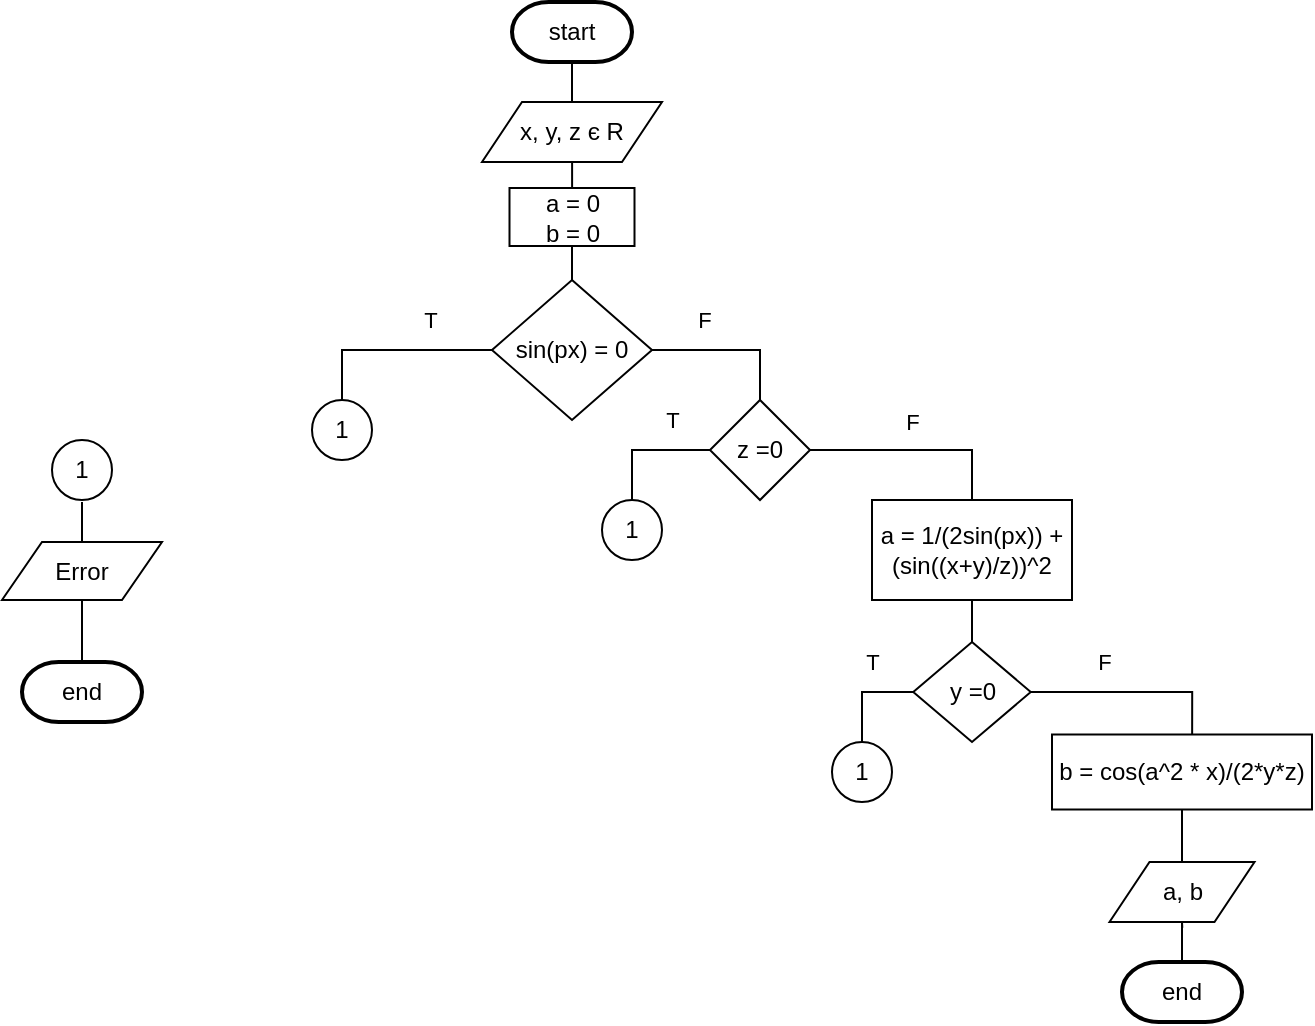 <mxfile version="15.4.0" type="device" pages="2"><diagram id="vWt6jlDBvj-clKWT2z6s" name="Завдання 1 (6)"><mxGraphModel dx="1024" dy="601" grid="1" gridSize="10" guides="1" tooltips="1" connect="1" arrows="1" fold="1" page="1" pageScale="1" pageWidth="827" pageHeight="1169" math="0" shadow="0"><root><mxCell id="0"/><mxCell id="1" parent="0"/><mxCell id="-VEJ-YSN_gJGDtK-avhT-3" value="start" style="strokeWidth=2;html=1;shape=mxgraph.flowchart.terminator;whiteSpace=wrap;hachureGap=4;pointerEvents=0;" parent="1" vertex="1"><mxGeometry x="290" y="30" width="60" height="30" as="geometry"/></mxCell><mxCell id="-VEJ-YSN_gJGDtK-avhT-5" style="edgeStyle=orthogonalEdgeStyle;rounded=0;orthogonalLoop=1;jettySize=auto;html=1;entryX=0.5;entryY=1;entryDx=0;entryDy=0;entryPerimeter=0;endArrow=none;endFill=0;" parent="1" source="-VEJ-YSN_gJGDtK-avhT-4" target="-VEJ-YSN_gJGDtK-avhT-3" edge="1"><mxGeometry relative="1" as="geometry"/></mxCell><mxCell id="-VEJ-YSN_gJGDtK-avhT-4" value="x, y, z є R" style="shape=parallelogram;perimeter=parallelogramPerimeter;whiteSpace=wrap;html=1;fixedSize=1;" parent="1" vertex="1"><mxGeometry x="275" y="80" width="90" height="30" as="geometry"/></mxCell><mxCell id="-VEJ-YSN_gJGDtK-avhT-12" style="edgeStyle=orthogonalEdgeStyle;rounded=0;orthogonalLoop=1;jettySize=auto;html=1;entryX=0.5;entryY=0;entryDx=0;entryDy=0;endArrow=none;endFill=0;" parent="1" source="-VEJ-YSN_gJGDtK-avhT-6" target="-VEJ-YSN_gJGDtK-avhT-11" edge="1"><mxGeometry relative="1" as="geometry"/></mxCell><mxCell id="-VEJ-YSN_gJGDtK-avhT-13" value="T" style="edgeLabel;html=1;align=center;verticalAlign=middle;resizable=0;points=[];" parent="-VEJ-YSN_gJGDtK-avhT-12" vertex="1" connectable="0"><mxGeometry x="-0.378" y="1" relative="1" as="geometry"><mxPoint y="-16" as="offset"/></mxGeometry></mxCell><mxCell id="-VEJ-YSN_gJGDtK-avhT-15" style="edgeStyle=orthogonalEdgeStyle;rounded=0;orthogonalLoop=1;jettySize=auto;html=1;entryX=0.5;entryY=0;entryDx=0;entryDy=0;endArrow=none;endFill=0;" parent="1" source="-VEJ-YSN_gJGDtK-avhT-6" target="-VEJ-YSN_gJGDtK-avhT-22" edge="1"><mxGeometry relative="1" as="geometry"><mxPoint x="420" y="239" as="targetPoint"/></mxGeometry></mxCell><mxCell id="-VEJ-YSN_gJGDtK-avhT-16" value="F" style="edgeLabel;html=1;align=center;verticalAlign=middle;resizable=0;points=[];" parent="-VEJ-YSN_gJGDtK-avhT-15" vertex="1" connectable="0"><mxGeometry x="-0.338" relative="1" as="geometry"><mxPoint y="-15" as="offset"/></mxGeometry></mxCell><mxCell id="-VEJ-YSN_gJGDtK-avhT-33" style="edgeStyle=orthogonalEdgeStyle;rounded=0;orthogonalLoop=1;jettySize=auto;html=1;endArrow=none;endFill=0;" parent="1" source="-VEJ-YSN_gJGDtK-avhT-6" edge="1"><mxGeometry relative="1" as="geometry"><mxPoint x="320" y="150" as="targetPoint"/></mxGeometry></mxCell><mxCell id="-VEJ-YSN_gJGDtK-avhT-6" value="sin(px) = 0" style="rhombus;whiteSpace=wrap;html=1;" parent="1" vertex="1"><mxGeometry x="280" y="169" width="80" height="70" as="geometry"/></mxCell><mxCell id="-VEJ-YSN_gJGDtK-avhT-11" value="1" style="ellipse;whiteSpace=wrap;html=1;aspect=fixed;" parent="1" vertex="1"><mxGeometry x="190" y="229" width="30" height="30" as="geometry"/></mxCell><mxCell id="-VEJ-YSN_gJGDtK-avhT-21" value="a = 1/(2sin(px)) + (sin((x+y)/z))^2" style="rounded=0;whiteSpace=wrap;html=1;" parent="1" vertex="1"><mxGeometry x="470" y="279" width="100" height="50" as="geometry"/></mxCell><mxCell id="-VEJ-YSN_gJGDtK-avhT-25" value="T" style="edgeStyle=orthogonalEdgeStyle;rounded=0;orthogonalLoop=1;jettySize=auto;html=1;entryX=0.5;entryY=0;entryDx=0;entryDy=0;endArrow=none;endFill=0;" parent="1" source="-VEJ-YSN_gJGDtK-avhT-22" target="-VEJ-YSN_gJGDtK-avhT-23" edge="1"><mxGeometry x="-0.406" y="-15" relative="1" as="geometry"><mxPoint as="offset"/></mxGeometry></mxCell><mxCell id="-VEJ-YSN_gJGDtK-avhT-30" value="F" style="edgeStyle=orthogonalEdgeStyle;rounded=0;orthogonalLoop=1;jettySize=auto;html=1;entryX=0.5;entryY=0;entryDx=0;entryDy=0;endArrow=none;endFill=0;" parent="1" source="-VEJ-YSN_gJGDtK-avhT-22" target="-VEJ-YSN_gJGDtK-avhT-21" edge="1"><mxGeometry x="-0.038" y="14" relative="1" as="geometry"><mxPoint as="offset"/></mxGeometry></mxCell><mxCell id="-VEJ-YSN_gJGDtK-avhT-22" value="z =0" style="rhombus;whiteSpace=wrap;html=1;" parent="1" vertex="1"><mxGeometry x="389" y="229" width="50" height="50" as="geometry"/></mxCell><mxCell id="-VEJ-YSN_gJGDtK-avhT-23" value="1" style="ellipse;whiteSpace=wrap;html=1;aspect=fixed;" parent="1" vertex="1"><mxGeometry x="335" y="279" width="30" height="30" as="geometry"/></mxCell><mxCell id="-VEJ-YSN_gJGDtK-avhT-32" style="edgeStyle=orthogonalEdgeStyle;rounded=0;orthogonalLoop=1;jettySize=auto;html=1;entryX=0.5;entryY=1;entryDx=0;entryDy=0;endArrow=none;endFill=0;" parent="1" source="-VEJ-YSN_gJGDtK-avhT-31" target="-VEJ-YSN_gJGDtK-avhT-4" edge="1"><mxGeometry relative="1" as="geometry"><Array as="points"><mxPoint x="320" y="110"/><mxPoint x="320" y="110"/></Array></mxGeometry></mxCell><mxCell id="-VEJ-YSN_gJGDtK-avhT-31" value="a = 0&lt;br&gt;b = 0" style="rounded=0;whiteSpace=wrap;html=1;" parent="1" vertex="1"><mxGeometry x="288.75" y="123" width="62.5" height="29" as="geometry"/></mxCell><mxCell id="-VEJ-YSN_gJGDtK-avhT-36" style="edgeStyle=orthogonalEdgeStyle;rounded=0;orthogonalLoop=1;jettySize=auto;html=1;entryX=0.5;entryY=1;entryDx=0;entryDy=0;endArrow=none;endFill=0;" parent="1" source="-VEJ-YSN_gJGDtK-avhT-35" target="-VEJ-YSN_gJGDtK-avhT-21" edge="1"><mxGeometry relative="1" as="geometry"/></mxCell><mxCell id="-VEJ-YSN_gJGDtK-avhT-38" style="edgeStyle=orthogonalEdgeStyle;rounded=0;orthogonalLoop=1;jettySize=auto;html=1;entryX=0.5;entryY=0;entryDx=0;entryDy=0;endArrow=none;endFill=0;" parent="1" source="-VEJ-YSN_gJGDtK-avhT-35" target="-VEJ-YSN_gJGDtK-avhT-37" edge="1"><mxGeometry relative="1" as="geometry"/></mxCell><mxCell id="-VEJ-YSN_gJGDtK-avhT-40" value="T" style="edgeLabel;html=1;align=center;verticalAlign=middle;resizable=0;points=[];" parent="-VEJ-YSN_gJGDtK-avhT-38" vertex="1" connectable="0"><mxGeometry x="-0.288" y="-1" relative="1" as="geometry"><mxPoint x="-3" y="-14" as="offset"/></mxGeometry></mxCell><mxCell id="-VEJ-YSN_gJGDtK-avhT-41" style="edgeStyle=orthogonalEdgeStyle;rounded=0;orthogonalLoop=1;jettySize=auto;html=1;entryX=0.539;entryY=0.003;entryDx=0;entryDy=0;entryPerimeter=0;endArrow=none;endFill=0;" parent="1" source="-VEJ-YSN_gJGDtK-avhT-35" target="-VEJ-YSN_gJGDtK-avhT-39" edge="1"><mxGeometry relative="1" as="geometry"/></mxCell><mxCell id="-VEJ-YSN_gJGDtK-avhT-42" value="F" style="edgeLabel;html=1;align=center;verticalAlign=middle;resizable=0;points=[];" parent="-VEJ-YSN_gJGDtK-avhT-41" vertex="1" connectable="0"><mxGeometry x="-0.297" y="1" relative="1" as="geometry"><mxPoint y="-14" as="offset"/></mxGeometry></mxCell><mxCell id="-VEJ-YSN_gJGDtK-avhT-35" value="y =0" style="rhombus;whiteSpace=wrap;html=1;" parent="1" vertex="1"><mxGeometry x="490.63" y="350" width="58.75" height="50" as="geometry"/></mxCell><mxCell id="-VEJ-YSN_gJGDtK-avhT-37" value="1" style="ellipse;whiteSpace=wrap;html=1;aspect=fixed;" parent="1" vertex="1"><mxGeometry x="450" y="400" width="30" height="30" as="geometry"/></mxCell><mxCell id="-VEJ-YSN_gJGDtK-avhT-44" style="edgeStyle=orthogonalEdgeStyle;rounded=0;orthogonalLoop=1;jettySize=auto;html=1;entryX=0.5;entryY=0;entryDx=0;entryDy=0;endArrow=none;endFill=0;" parent="1" source="-VEJ-YSN_gJGDtK-avhT-39" target="-VEJ-YSN_gJGDtK-avhT-43" edge="1"><mxGeometry relative="1" as="geometry"/></mxCell><mxCell id="-VEJ-YSN_gJGDtK-avhT-39" value="b = cos(a^2 * x)/(2*y*z)" style="rounded=0;whiteSpace=wrap;html=1;" parent="1" vertex="1"><mxGeometry x="560" y="396.25" width="130" height="37.5" as="geometry"/></mxCell><mxCell id="-VEJ-YSN_gJGDtK-avhT-43" value="a, b" style="shape=parallelogram;perimeter=parallelogramPerimeter;whiteSpace=wrap;html=1;fixedSize=1;" parent="1" vertex="1"><mxGeometry x="588.75" y="460" width="72.5" height="30" as="geometry"/></mxCell><mxCell id="-VEJ-YSN_gJGDtK-avhT-46" style="edgeStyle=orthogonalEdgeStyle;rounded=0;orthogonalLoop=1;jettySize=auto;html=1;entryX=0.502;entryY=1.096;entryDx=0;entryDy=0;entryPerimeter=0;endArrow=none;endFill=0;" parent="1" source="-VEJ-YSN_gJGDtK-avhT-45" target="-VEJ-YSN_gJGDtK-avhT-43" edge="1"><mxGeometry relative="1" as="geometry"/></mxCell><mxCell id="-VEJ-YSN_gJGDtK-avhT-45" value="end" style="strokeWidth=2;html=1;shape=mxgraph.flowchart.terminator;whiteSpace=wrap;hachureGap=4;pointerEvents=0;" parent="1" vertex="1"><mxGeometry x="595" y="510" width="60" height="30" as="geometry"/></mxCell><mxCell id="-VEJ-YSN_gJGDtK-avhT-48" value="1" style="ellipse;whiteSpace=wrap;html=1;aspect=fixed;" parent="1" vertex="1"><mxGeometry x="60" y="249" width="30" height="30" as="geometry"/></mxCell><mxCell id="-VEJ-YSN_gJGDtK-avhT-50" style="edgeStyle=orthogonalEdgeStyle;rounded=0;orthogonalLoop=1;jettySize=auto;html=1;endArrow=none;endFill=0;" parent="1" source="-VEJ-YSN_gJGDtK-avhT-49" edge="1"><mxGeometry relative="1" as="geometry"><mxPoint x="75" y="280" as="targetPoint"/></mxGeometry></mxCell><mxCell id="-VEJ-YSN_gJGDtK-avhT-49" value="Error" style="shape=parallelogram;perimeter=parallelogramPerimeter;whiteSpace=wrap;html=1;fixedSize=1;" parent="1" vertex="1"><mxGeometry x="35" y="300" width="80" height="29" as="geometry"/></mxCell><mxCell id="-VEJ-YSN_gJGDtK-avhT-52" style="edgeStyle=orthogonalEdgeStyle;rounded=0;orthogonalLoop=1;jettySize=auto;html=1;entryX=0.5;entryY=1;entryDx=0;entryDy=0;endArrow=none;endFill=0;" parent="1" source="-VEJ-YSN_gJGDtK-avhT-51" target="-VEJ-YSN_gJGDtK-avhT-49" edge="1"><mxGeometry relative="1" as="geometry"/></mxCell><mxCell id="-VEJ-YSN_gJGDtK-avhT-51" value="end" style="strokeWidth=2;html=1;shape=mxgraph.flowchart.terminator;whiteSpace=wrap;hachureGap=4;pointerEvents=0;" parent="1" vertex="1"><mxGeometry x="45" y="360" width="60" height="30" as="geometry"/></mxCell></root></mxGraphModel></diagram><diagram id="hs_6LLF2eqZLb5NxYxf5" name="Страница 2"><mxGraphModel dx="1024" dy="601" grid="1" gridSize="10" guides="1" tooltips="1" connect="1" arrows="1" fold="1" page="1" pageScale="1" pageWidth="827" pageHeight="1169" math="0" shadow="0"><root><mxCell id="TsQuJQy7WKDf-vnd70pA-0"/><mxCell id="TsQuJQy7WKDf-vnd70pA-1" parent="TsQuJQy7WKDf-vnd70pA-0"/></root></mxGraphModel></diagram></mxfile>